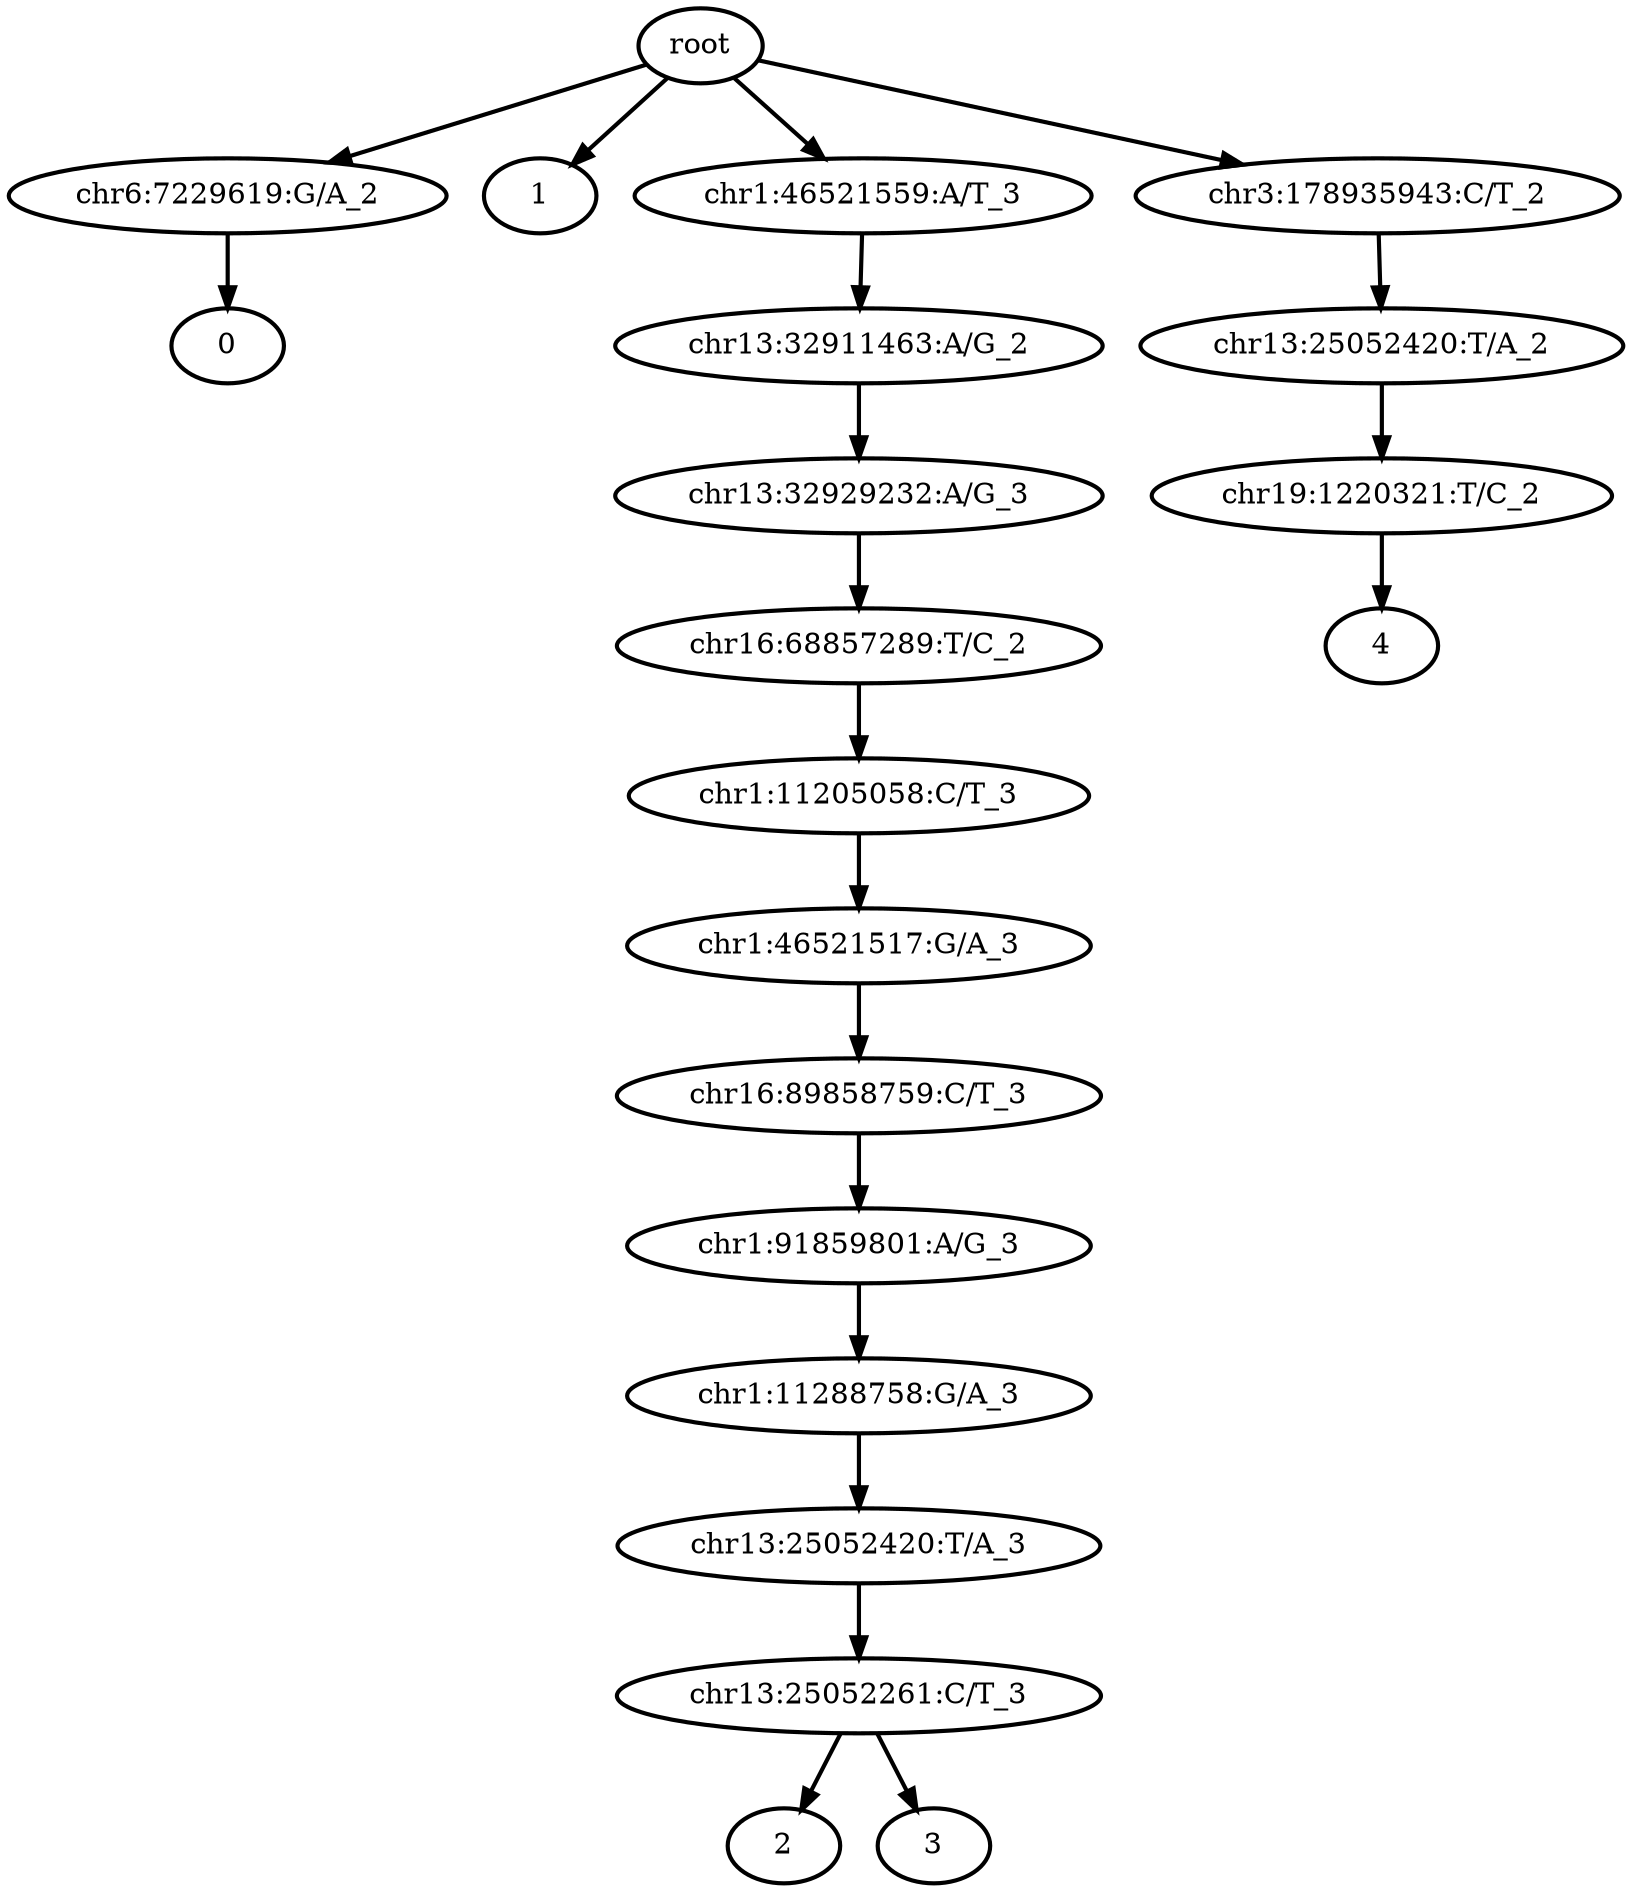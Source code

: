 digraph N {
	overlap="false"
	rankdir="TB"
	0 [label="root", style="bold"];
	1 [label="chr6:7229619:G/A_2", style="bold"];
	2 [label="0", style="bold"];
	3 [label="1", style="bold"];
	4 [label="chr1:46521559:A/T_3", style="bold"];
	5 [label="chr13:32911463:A/G_2", style="bold"];
	6 [label="chr13:32929232:A/G_3", style="bold"];
	7 [label="chr16:68857289:T/C_2", style="bold"];
	8 [label="chr1:11205058:C/T_3", style="bold"];
	9 [label="chr1:46521517:G/A_3", style="bold"];
	10 [label="chr16:89858759:C/T_3", style="bold"];
	11 [label="chr1:91859801:A/G_3", style="bold"];
	12 [label="chr1:11288758:G/A_3", style="bold"];
	13 [label="chr13:25052420:T/A_3", style="bold"];
	14 [label="chr13:25052261:C/T_3", style="bold"];
	15 [label="2", style="bold"];
	16 [label="3", style="bold"];
	17 [label="chr3:178935943:C/T_2", style="bold"];
	18 [label="chr13:25052420:T/A_2", style="bold"];
	19 [label="chr19:1220321:T/C_2", style="bold"];
	20 [label="4", style="bold"];
	0 -> 1 [style="bold"];
	0 -> 3 [style="bold"];
	0 -> 4 [style="bold"];
	0 -> 17 [style="bold"];
	1 -> 2 [style="bold"];
	4 -> 5 [style="bold"];
	5 -> 6 [style="bold"];
	6 -> 7 [style="bold"];
	7 -> 8 [style="bold"];
	8 -> 9 [style="bold"];
	9 -> 10 [style="bold"];
	10 -> 11 [style="bold"];
	11 -> 12 [style="bold"];
	12 -> 13 [style="bold"];
	13 -> 14 [style="bold"];
	14 -> 15 [style="bold"];
	14 -> 16 [style="bold"];
	17 -> 18 [style="bold"];
	18 -> 19 [style="bold"];
	19 -> 20 [style="bold"];
}
